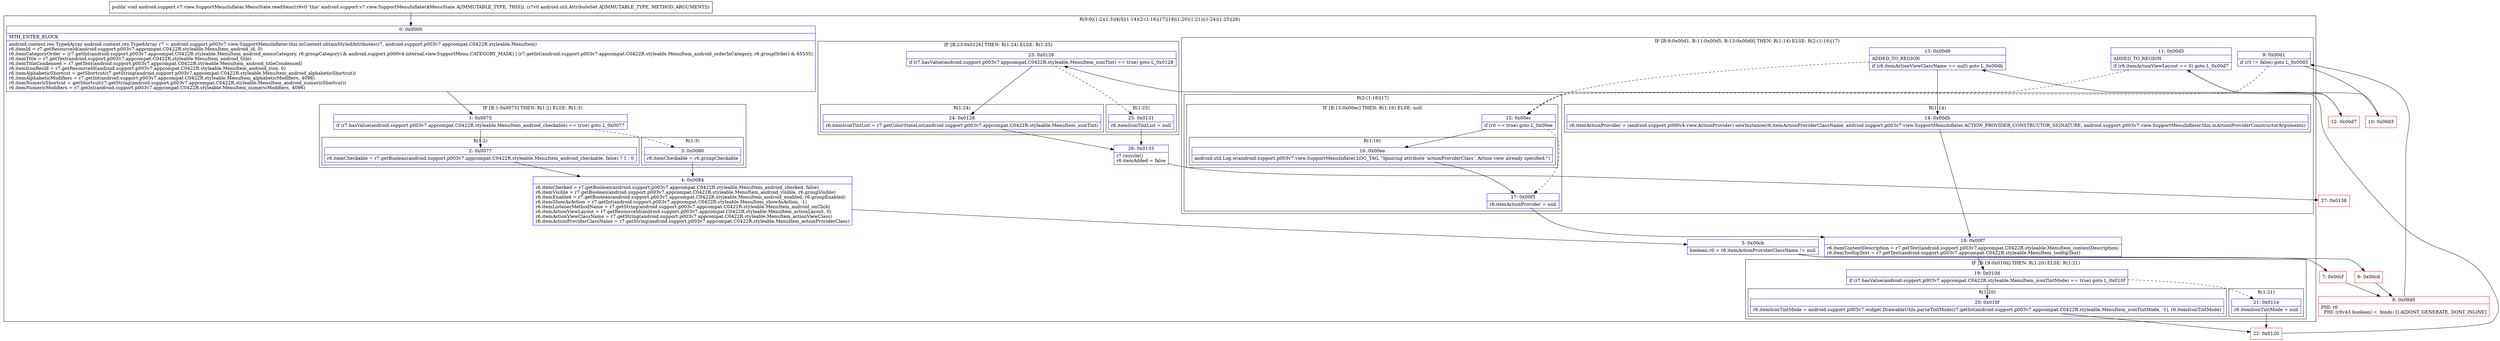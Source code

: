 digraph "CFG forandroid.support.v7.view.SupportMenuInflater.MenuState.readItem(Landroid\/util\/AttributeSet;)V" {
subgraph cluster_Region_1555092375 {
label = "R(9:0|(1:2)(1:3)|4|5|(1:14)(2:(1:16)|17)|18|(1:20)(1:21)|(1:24)(1:25)|26)";
node [shape=record,color=blue];
Node_0 [shape=record,label="{0\:\ 0x0000|MTH_ENTER_BLOCK\l|android.content.res.TypedArray android.content.res.TypedArray r7 = android.support.p003v7.view.SupportMenuInflater.this.mContext.obtainStyledAttributes(r7, android.support.p003v7.appcompat.C0422R.styleable.MenuItem)\lr6.itemId = r7.getResourceId(android.support.p003v7.appcompat.C0422R.styleable.MenuItem_android_id, 0)\lr6.itemCategoryOrder = (r7.getInt(android.support.p003v7.appcompat.C0422R.styleable.MenuItem_android_menuCategory, r6.groupCategory) & android.support.p000v4.internal.view.SupportMenu.CATEGORY_MASK) \| (r7.getInt(android.support.p003v7.appcompat.C0422R.styleable.MenuItem_android_orderInCategory, r6.groupOrder) & 65535)\lr6.itemTitle = r7.getText(android.support.p003v7.appcompat.C0422R.styleable.MenuItem_android_title)\lr6.itemTitleCondensed = r7.getText(android.support.p003v7.appcompat.C0422R.styleable.MenuItem_android_titleCondensed)\lr6.itemIconResId = r7.getResourceId(android.support.p003v7.appcompat.C0422R.styleable.MenuItem_android_icon, 0)\lr6.itemAlphabeticShortcut = getShortcut(r7.getString(android.support.p003v7.appcompat.C0422R.styleable.MenuItem_android_alphabeticShortcut))\lr6.itemAlphabeticModifiers = r7.getInt(android.support.p003v7.appcompat.C0422R.styleable.MenuItem_alphabeticModifiers, 4096)\lr6.itemNumericShortcut = getShortcut(r7.getString(android.support.p003v7.appcompat.C0422R.styleable.MenuItem_android_numericShortcut))\lr6.itemNumericModifiers = r7.getInt(android.support.p003v7.appcompat.C0422R.styleable.MenuItem_numericModifiers, 4096)\l}"];
subgraph cluster_IfRegion_1867925636 {
label = "IF [B:1:0x0075] THEN: R(1:2) ELSE: R(1:3)";
node [shape=record,color=blue];
Node_1 [shape=record,label="{1\:\ 0x0075|if (r7.hasValue(android.support.p003v7.appcompat.C0422R.styleable.MenuItem_android_checkable) == true) goto L_0x0077\l}"];
subgraph cluster_Region_1956383189 {
label = "R(1:2)";
node [shape=record,color=blue];
Node_2 [shape=record,label="{2\:\ 0x0077|r6.itemCheckable = r7.getBoolean(android.support.p003v7.appcompat.C0422R.styleable.MenuItem_android_checkable, false) ? 1 : 0\l}"];
}
subgraph cluster_Region_213860213 {
label = "R(1:3)";
node [shape=record,color=blue];
Node_3 [shape=record,label="{3\:\ 0x0080|r6.itemCheckable = r6.groupCheckable\l}"];
}
}
Node_4 [shape=record,label="{4\:\ 0x0084|r6.itemChecked = r7.getBoolean(android.support.p003v7.appcompat.C0422R.styleable.MenuItem_android_checked, false)\lr6.itemVisible = r7.getBoolean(android.support.p003v7.appcompat.C0422R.styleable.MenuItem_android_visible, r6.groupVisible)\lr6.itemEnabled = r7.getBoolean(android.support.p003v7.appcompat.C0422R.styleable.MenuItem_android_enabled, r6.groupEnabled)\lr6.itemShowAsAction = r7.getInt(android.support.p003v7.appcompat.C0422R.styleable.MenuItem_showAsAction, \-1)\lr6.itemListenerMethodName = r7.getString(android.support.p003v7.appcompat.C0422R.styleable.MenuItem_android_onClick)\lr6.itemActionViewLayout = r7.getResourceId(android.support.p003v7.appcompat.C0422R.styleable.MenuItem_actionLayout, 0)\lr6.itemActionViewClassName = r7.getString(android.support.p003v7.appcompat.C0422R.styleable.MenuItem_actionViewClass)\lr6.itemActionProviderClassName = r7.getString(android.support.p003v7.appcompat.C0422R.styleable.MenuItem_actionProviderClass)\l}"];
Node_5 [shape=record,label="{5\:\ 0x00cb|boolean r0 = r6.itemActionProviderClassName != null\l}"];
subgraph cluster_IfRegion_672254340 {
label = "IF [B:9:0x00d1, B:11:0x00d5, B:13:0x00d9] THEN: R(1:14) ELSE: R(2:(1:16)|17)";
node [shape=record,color=blue];
Node_9 [shape=record,label="{9\:\ 0x00d1|if (r0 != false) goto L_0x00d3\l}"];
Node_11 [shape=record,label="{11\:\ 0x00d5|ADDED_TO_REGION\l|if (r6.itemActionViewLayout == 0) goto L_0x00d7\l}"];
Node_13 [shape=record,label="{13\:\ 0x00d9|ADDED_TO_REGION\l|if (r6.itemActionViewClassName == null) goto L_0x00db\l}"];
subgraph cluster_Region_1559791644 {
label = "R(1:14)";
node [shape=record,color=blue];
Node_14 [shape=record,label="{14\:\ 0x00db|r6.itemActionProvider = (android.support.p000v4.view.ActionProvider) newInstance(r6.itemActionProviderClassName, android.support.p003v7.view.SupportMenuInflater.ACTION_PROVIDER_CONSTRUCTOR_SIGNATURE, android.support.p003v7.view.SupportMenuInflater.this.mActionProviderConstructorArguments)\l}"];
}
subgraph cluster_Region_1999584968 {
label = "R(2:(1:16)|17)";
node [shape=record,color=blue];
subgraph cluster_IfRegion_1599980258 {
label = "IF [B:15:0x00ec] THEN: R(1:16) ELSE: null";
node [shape=record,color=blue];
Node_15 [shape=record,label="{15\:\ 0x00ec|if (r0 == true) goto L_0x00ee\l}"];
subgraph cluster_Region_33716116 {
label = "R(1:16)";
node [shape=record,color=blue];
Node_16 [shape=record,label="{16\:\ 0x00ee|android.util.Log.w(android.support.p003v7.view.SupportMenuInflater.LOG_TAG, \"Ignoring attribute 'actionProviderClass'. Action view already specified.\")\l}"];
}
}
Node_17 [shape=record,label="{17\:\ 0x00f5|r6.itemActionProvider = null\l}"];
}
}
Node_18 [shape=record,label="{18\:\ 0x00f7|r6.itemContentDescription = r7.getText(android.support.p003v7.appcompat.C0422R.styleable.MenuItem_contentDescription)\lr6.itemTooltipText = r7.getText(android.support.p003v7.appcompat.C0422R.styleable.MenuItem_tooltipText)\l}"];
subgraph cluster_IfRegion_614952489 {
label = "IF [B:19:0x010d] THEN: R(1:20) ELSE: R(1:21)";
node [shape=record,color=blue];
Node_19 [shape=record,label="{19\:\ 0x010d|if (r7.hasValue(android.support.p003v7.appcompat.C0422R.styleable.MenuItem_iconTintMode) == true) goto L_0x010f\l}"];
subgraph cluster_Region_2119249217 {
label = "R(1:20)";
node [shape=record,color=blue];
Node_20 [shape=record,label="{20\:\ 0x010f|r6.itemIconTintMode = android.support.p003v7.widget.DrawableUtils.parseTintMode(r7.getInt(android.support.p003v7.appcompat.C0422R.styleable.MenuItem_iconTintMode, \-1), r6.itemIconTintMode)\l}"];
}
subgraph cluster_Region_1999877174 {
label = "R(1:21)";
node [shape=record,color=blue];
Node_21 [shape=record,label="{21\:\ 0x011e|r6.itemIconTintMode = null\l}"];
}
}
subgraph cluster_IfRegion_589187175 {
label = "IF [B:23:0x0126] THEN: R(1:24) ELSE: R(1:25)";
node [shape=record,color=blue];
Node_23 [shape=record,label="{23\:\ 0x0126|if (r7.hasValue(android.support.p003v7.appcompat.C0422R.styleable.MenuItem_iconTint) == true) goto L_0x0128\l}"];
subgraph cluster_Region_936914800 {
label = "R(1:24)";
node [shape=record,color=blue];
Node_24 [shape=record,label="{24\:\ 0x0128|r6.itemIconTintList = r7.getColorStateList(android.support.p003v7.appcompat.C0422R.styleable.MenuItem_iconTint)\l}"];
}
subgraph cluster_Region_1871936164 {
label = "R(1:25)";
node [shape=record,color=blue];
Node_25 [shape=record,label="{25\:\ 0x0131|r6.itemIconTintList = null\l}"];
}
}
Node_26 [shape=record,label="{26\:\ 0x0133|r7.recycle()\lr6.itemAdded = false\l}"];
}
Node_6 [shape=record,color=red,label="{6\:\ 0x00cd}"];
Node_7 [shape=record,color=red,label="{7\:\ 0x00cf}"];
Node_8 [shape=record,color=red,label="{8\:\ 0x00d0|PHI: r0 \l  PHI: (r0v43 boolean) =  binds: [] A[DONT_GENERATE, DONT_INLINE]\l}"];
Node_10 [shape=record,color=red,label="{10\:\ 0x00d3}"];
Node_12 [shape=record,color=red,label="{12\:\ 0x00d7}"];
Node_22 [shape=record,color=red,label="{22\:\ 0x0120}"];
Node_27 [shape=record,color=red,label="{27\:\ 0x0138}"];
MethodNode[shape=record,label="{public void android.support.v7.view.SupportMenuInflater.MenuState.readItem((r6v0 'this' android.support.v7.view.SupportMenuInflater$MenuState A[IMMUTABLE_TYPE, THIS]), (r7v0 android.util.AttributeSet A[IMMUTABLE_TYPE, METHOD_ARGUMENT])) }"];
MethodNode -> Node_0;
Node_0 -> Node_1;
Node_1 -> Node_2;
Node_1 -> Node_3[style=dashed];
Node_2 -> Node_4;
Node_3 -> Node_4;
Node_4 -> Node_5;
Node_5 -> Node_6;
Node_5 -> Node_7;
Node_9 -> Node_10;
Node_9 -> Node_15[style=dashed];
Node_11 -> Node_12;
Node_11 -> Node_15[style=dashed];
Node_13 -> Node_14;
Node_13 -> Node_15[style=dashed];
Node_14 -> Node_18;
Node_15 -> Node_16;
Node_15 -> Node_17[style=dashed];
Node_16 -> Node_17;
Node_17 -> Node_18;
Node_18 -> Node_19;
Node_19 -> Node_20;
Node_19 -> Node_21[style=dashed];
Node_20 -> Node_22;
Node_21 -> Node_22;
Node_23 -> Node_24;
Node_23 -> Node_25[style=dashed];
Node_24 -> Node_26;
Node_25 -> Node_26;
Node_26 -> Node_27;
Node_6 -> Node_8;
Node_7 -> Node_8;
Node_8 -> Node_9;
Node_10 -> Node_11;
Node_12 -> Node_13;
Node_22 -> Node_23;
}

